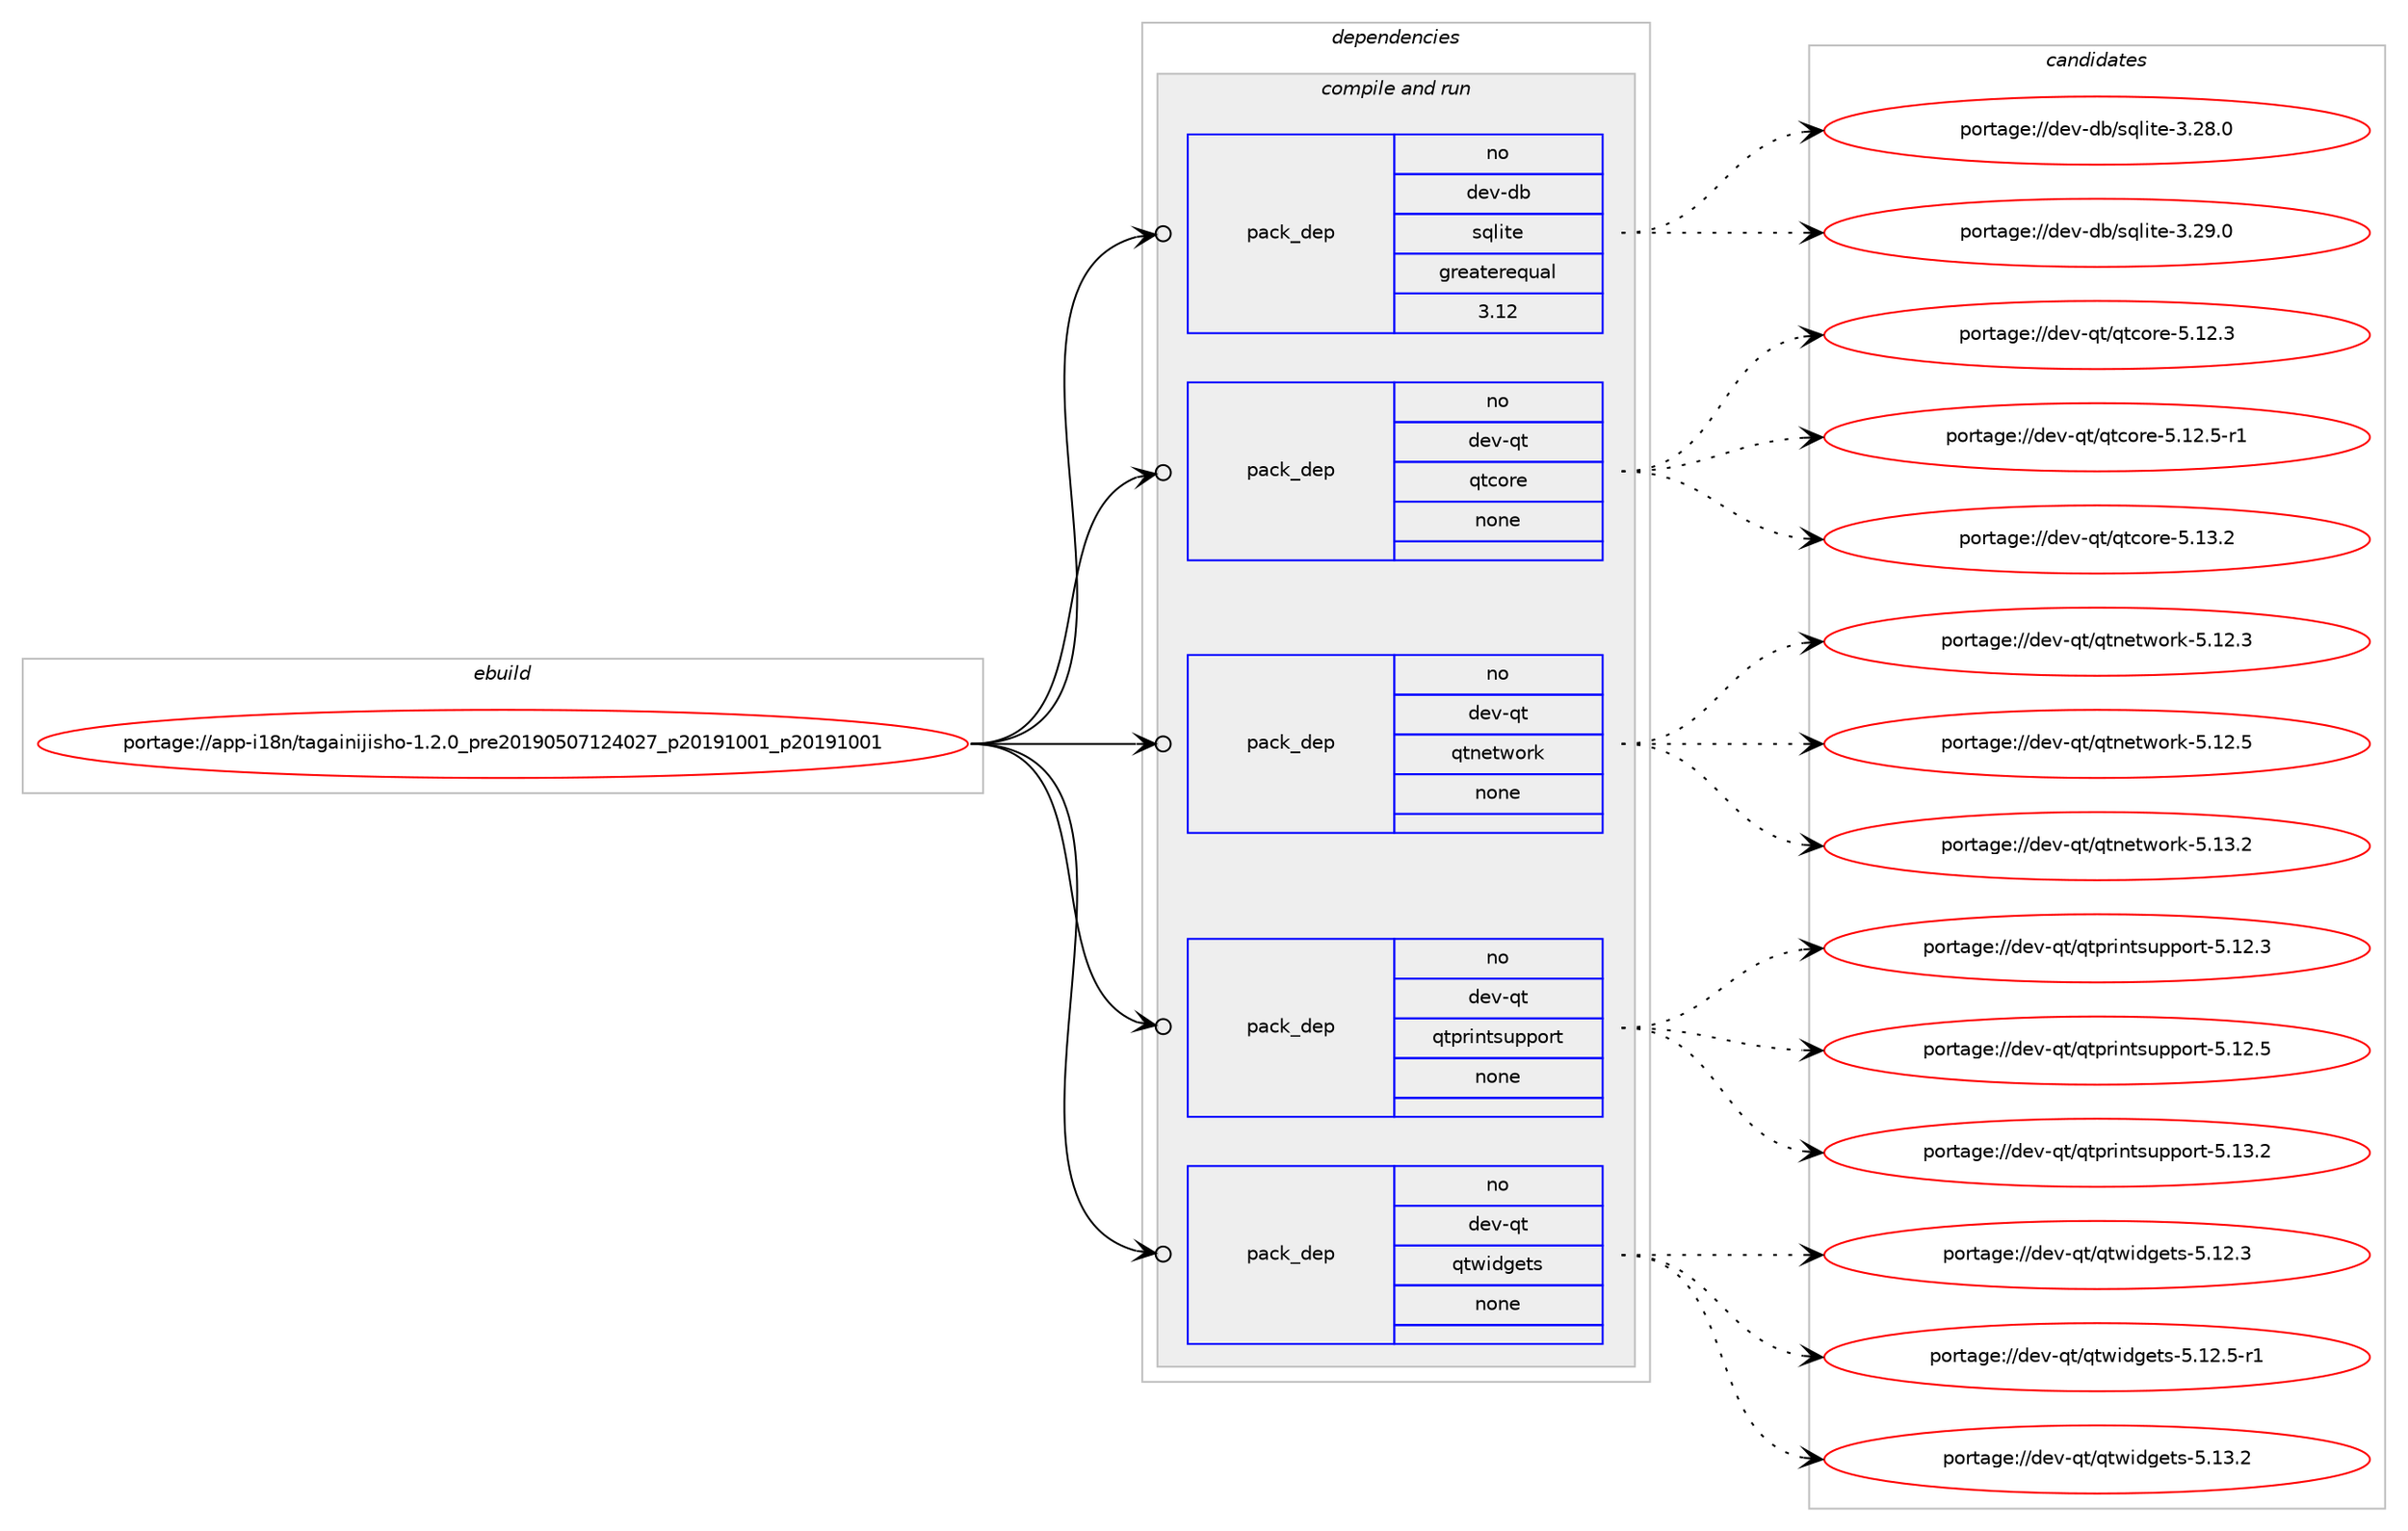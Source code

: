 digraph prolog {

# *************
# Graph options
# *************

newrank=true;
concentrate=true;
compound=true;
graph [rankdir=LR,fontname=Helvetica,fontsize=10,ranksep=1.5];#, ranksep=2.5, nodesep=0.2];
edge  [arrowhead=vee];
node  [fontname=Helvetica,fontsize=10];

# **********
# The ebuild
# **********

subgraph cluster_leftcol {
color=gray;
rank=same;
label=<<i>ebuild</i>>;
id [label="portage://app-i18n/tagainijisho-1.2.0_pre20190507124027_p20191001_p20191001", color=red, width=4, href="../app-i18n/tagainijisho-1.2.0_pre20190507124027_p20191001_p20191001.svg"];
}

# ****************
# The dependencies
# ****************

subgraph cluster_midcol {
color=gray;
label=<<i>dependencies</i>>;
subgraph cluster_compile {
fillcolor="#eeeeee";
style=filled;
label=<<i>compile</i>>;
}
subgraph cluster_compileandrun {
fillcolor="#eeeeee";
style=filled;
label=<<i>compile and run</i>>;
subgraph pack22948 {
dependency31406 [label=<<TABLE BORDER="0" CELLBORDER="1" CELLSPACING="0" CELLPADDING="4" WIDTH="220"><TR><TD ROWSPAN="6" CELLPADDING="30">pack_dep</TD></TR><TR><TD WIDTH="110">no</TD></TR><TR><TD>dev-db</TD></TR><TR><TD>sqlite</TD></TR><TR><TD>greaterequal</TD></TR><TR><TD>3.12</TD></TR></TABLE>>, shape=none, color=blue];
}
id:e -> dependency31406:w [weight=20,style="solid",arrowhead="odotvee"];
subgraph pack22949 {
dependency31407 [label=<<TABLE BORDER="0" CELLBORDER="1" CELLSPACING="0" CELLPADDING="4" WIDTH="220"><TR><TD ROWSPAN="6" CELLPADDING="30">pack_dep</TD></TR><TR><TD WIDTH="110">no</TD></TR><TR><TD>dev-qt</TD></TR><TR><TD>qtcore</TD></TR><TR><TD>none</TD></TR><TR><TD></TD></TR></TABLE>>, shape=none, color=blue];
}
id:e -> dependency31407:w [weight=20,style="solid",arrowhead="odotvee"];
subgraph pack22950 {
dependency31408 [label=<<TABLE BORDER="0" CELLBORDER="1" CELLSPACING="0" CELLPADDING="4" WIDTH="220"><TR><TD ROWSPAN="6" CELLPADDING="30">pack_dep</TD></TR><TR><TD WIDTH="110">no</TD></TR><TR><TD>dev-qt</TD></TR><TR><TD>qtnetwork</TD></TR><TR><TD>none</TD></TR><TR><TD></TD></TR></TABLE>>, shape=none, color=blue];
}
id:e -> dependency31408:w [weight=20,style="solid",arrowhead="odotvee"];
subgraph pack22951 {
dependency31409 [label=<<TABLE BORDER="0" CELLBORDER="1" CELLSPACING="0" CELLPADDING="4" WIDTH="220"><TR><TD ROWSPAN="6" CELLPADDING="30">pack_dep</TD></TR><TR><TD WIDTH="110">no</TD></TR><TR><TD>dev-qt</TD></TR><TR><TD>qtprintsupport</TD></TR><TR><TD>none</TD></TR><TR><TD></TD></TR></TABLE>>, shape=none, color=blue];
}
id:e -> dependency31409:w [weight=20,style="solid",arrowhead="odotvee"];
subgraph pack22952 {
dependency31410 [label=<<TABLE BORDER="0" CELLBORDER="1" CELLSPACING="0" CELLPADDING="4" WIDTH="220"><TR><TD ROWSPAN="6" CELLPADDING="30">pack_dep</TD></TR><TR><TD WIDTH="110">no</TD></TR><TR><TD>dev-qt</TD></TR><TR><TD>qtwidgets</TD></TR><TR><TD>none</TD></TR><TR><TD></TD></TR></TABLE>>, shape=none, color=blue];
}
id:e -> dependency31410:w [weight=20,style="solid",arrowhead="odotvee"];
}
subgraph cluster_run {
fillcolor="#eeeeee";
style=filled;
label=<<i>run</i>>;
}
}

# **************
# The candidates
# **************

subgraph cluster_choices {
rank=same;
color=gray;
label=<<i>candidates</i>>;

subgraph choice22948 {
color=black;
nodesep=1;
choiceportage10010111845100984711511310810511610145514650564648 [label="portage://dev-db/sqlite-3.28.0", color=red, width=4,href="../dev-db/sqlite-3.28.0.svg"];
choiceportage10010111845100984711511310810511610145514650574648 [label="portage://dev-db/sqlite-3.29.0", color=red, width=4,href="../dev-db/sqlite-3.29.0.svg"];
dependency31406:e -> choiceportage10010111845100984711511310810511610145514650564648:w [style=dotted,weight="100"];
dependency31406:e -> choiceportage10010111845100984711511310810511610145514650574648:w [style=dotted,weight="100"];
}
subgraph choice22949 {
color=black;
nodesep=1;
choiceportage10010111845113116471131169911111410145534649504651 [label="portage://dev-qt/qtcore-5.12.3", color=red, width=4,href="../dev-qt/qtcore-5.12.3.svg"];
choiceportage100101118451131164711311699111114101455346495046534511449 [label="portage://dev-qt/qtcore-5.12.5-r1", color=red, width=4,href="../dev-qt/qtcore-5.12.5-r1.svg"];
choiceportage10010111845113116471131169911111410145534649514650 [label="portage://dev-qt/qtcore-5.13.2", color=red, width=4,href="../dev-qt/qtcore-5.13.2.svg"];
dependency31407:e -> choiceportage10010111845113116471131169911111410145534649504651:w [style=dotted,weight="100"];
dependency31407:e -> choiceportage100101118451131164711311699111114101455346495046534511449:w [style=dotted,weight="100"];
dependency31407:e -> choiceportage10010111845113116471131169911111410145534649514650:w [style=dotted,weight="100"];
}
subgraph choice22950 {
color=black;
nodesep=1;
choiceportage100101118451131164711311611010111611911111410745534649504651 [label="portage://dev-qt/qtnetwork-5.12.3", color=red, width=4,href="../dev-qt/qtnetwork-5.12.3.svg"];
choiceportage100101118451131164711311611010111611911111410745534649504653 [label="portage://dev-qt/qtnetwork-5.12.5", color=red, width=4,href="../dev-qt/qtnetwork-5.12.5.svg"];
choiceportage100101118451131164711311611010111611911111410745534649514650 [label="portage://dev-qt/qtnetwork-5.13.2", color=red, width=4,href="../dev-qt/qtnetwork-5.13.2.svg"];
dependency31408:e -> choiceportage100101118451131164711311611010111611911111410745534649504651:w [style=dotted,weight="100"];
dependency31408:e -> choiceportage100101118451131164711311611010111611911111410745534649504653:w [style=dotted,weight="100"];
dependency31408:e -> choiceportage100101118451131164711311611010111611911111410745534649514650:w [style=dotted,weight="100"];
}
subgraph choice22951 {
color=black;
nodesep=1;
choiceportage100101118451131164711311611211410511011611511711211211111411645534649504651 [label="portage://dev-qt/qtprintsupport-5.12.3", color=red, width=4,href="../dev-qt/qtprintsupport-5.12.3.svg"];
choiceportage100101118451131164711311611211410511011611511711211211111411645534649504653 [label="portage://dev-qt/qtprintsupport-5.12.5", color=red, width=4,href="../dev-qt/qtprintsupport-5.12.5.svg"];
choiceportage100101118451131164711311611211410511011611511711211211111411645534649514650 [label="portage://dev-qt/qtprintsupport-5.13.2", color=red, width=4,href="../dev-qt/qtprintsupport-5.13.2.svg"];
dependency31409:e -> choiceportage100101118451131164711311611211410511011611511711211211111411645534649504651:w [style=dotted,weight="100"];
dependency31409:e -> choiceportage100101118451131164711311611211410511011611511711211211111411645534649504653:w [style=dotted,weight="100"];
dependency31409:e -> choiceportage100101118451131164711311611211410511011611511711211211111411645534649514650:w [style=dotted,weight="100"];
}
subgraph choice22952 {
color=black;
nodesep=1;
choiceportage100101118451131164711311611910510010310111611545534649504651 [label="portage://dev-qt/qtwidgets-5.12.3", color=red, width=4,href="../dev-qt/qtwidgets-5.12.3.svg"];
choiceportage1001011184511311647113116119105100103101116115455346495046534511449 [label="portage://dev-qt/qtwidgets-5.12.5-r1", color=red, width=4,href="../dev-qt/qtwidgets-5.12.5-r1.svg"];
choiceportage100101118451131164711311611910510010310111611545534649514650 [label="portage://dev-qt/qtwidgets-5.13.2", color=red, width=4,href="../dev-qt/qtwidgets-5.13.2.svg"];
dependency31410:e -> choiceportage100101118451131164711311611910510010310111611545534649504651:w [style=dotted,weight="100"];
dependency31410:e -> choiceportage1001011184511311647113116119105100103101116115455346495046534511449:w [style=dotted,weight="100"];
dependency31410:e -> choiceportage100101118451131164711311611910510010310111611545534649514650:w [style=dotted,weight="100"];
}
}

}
